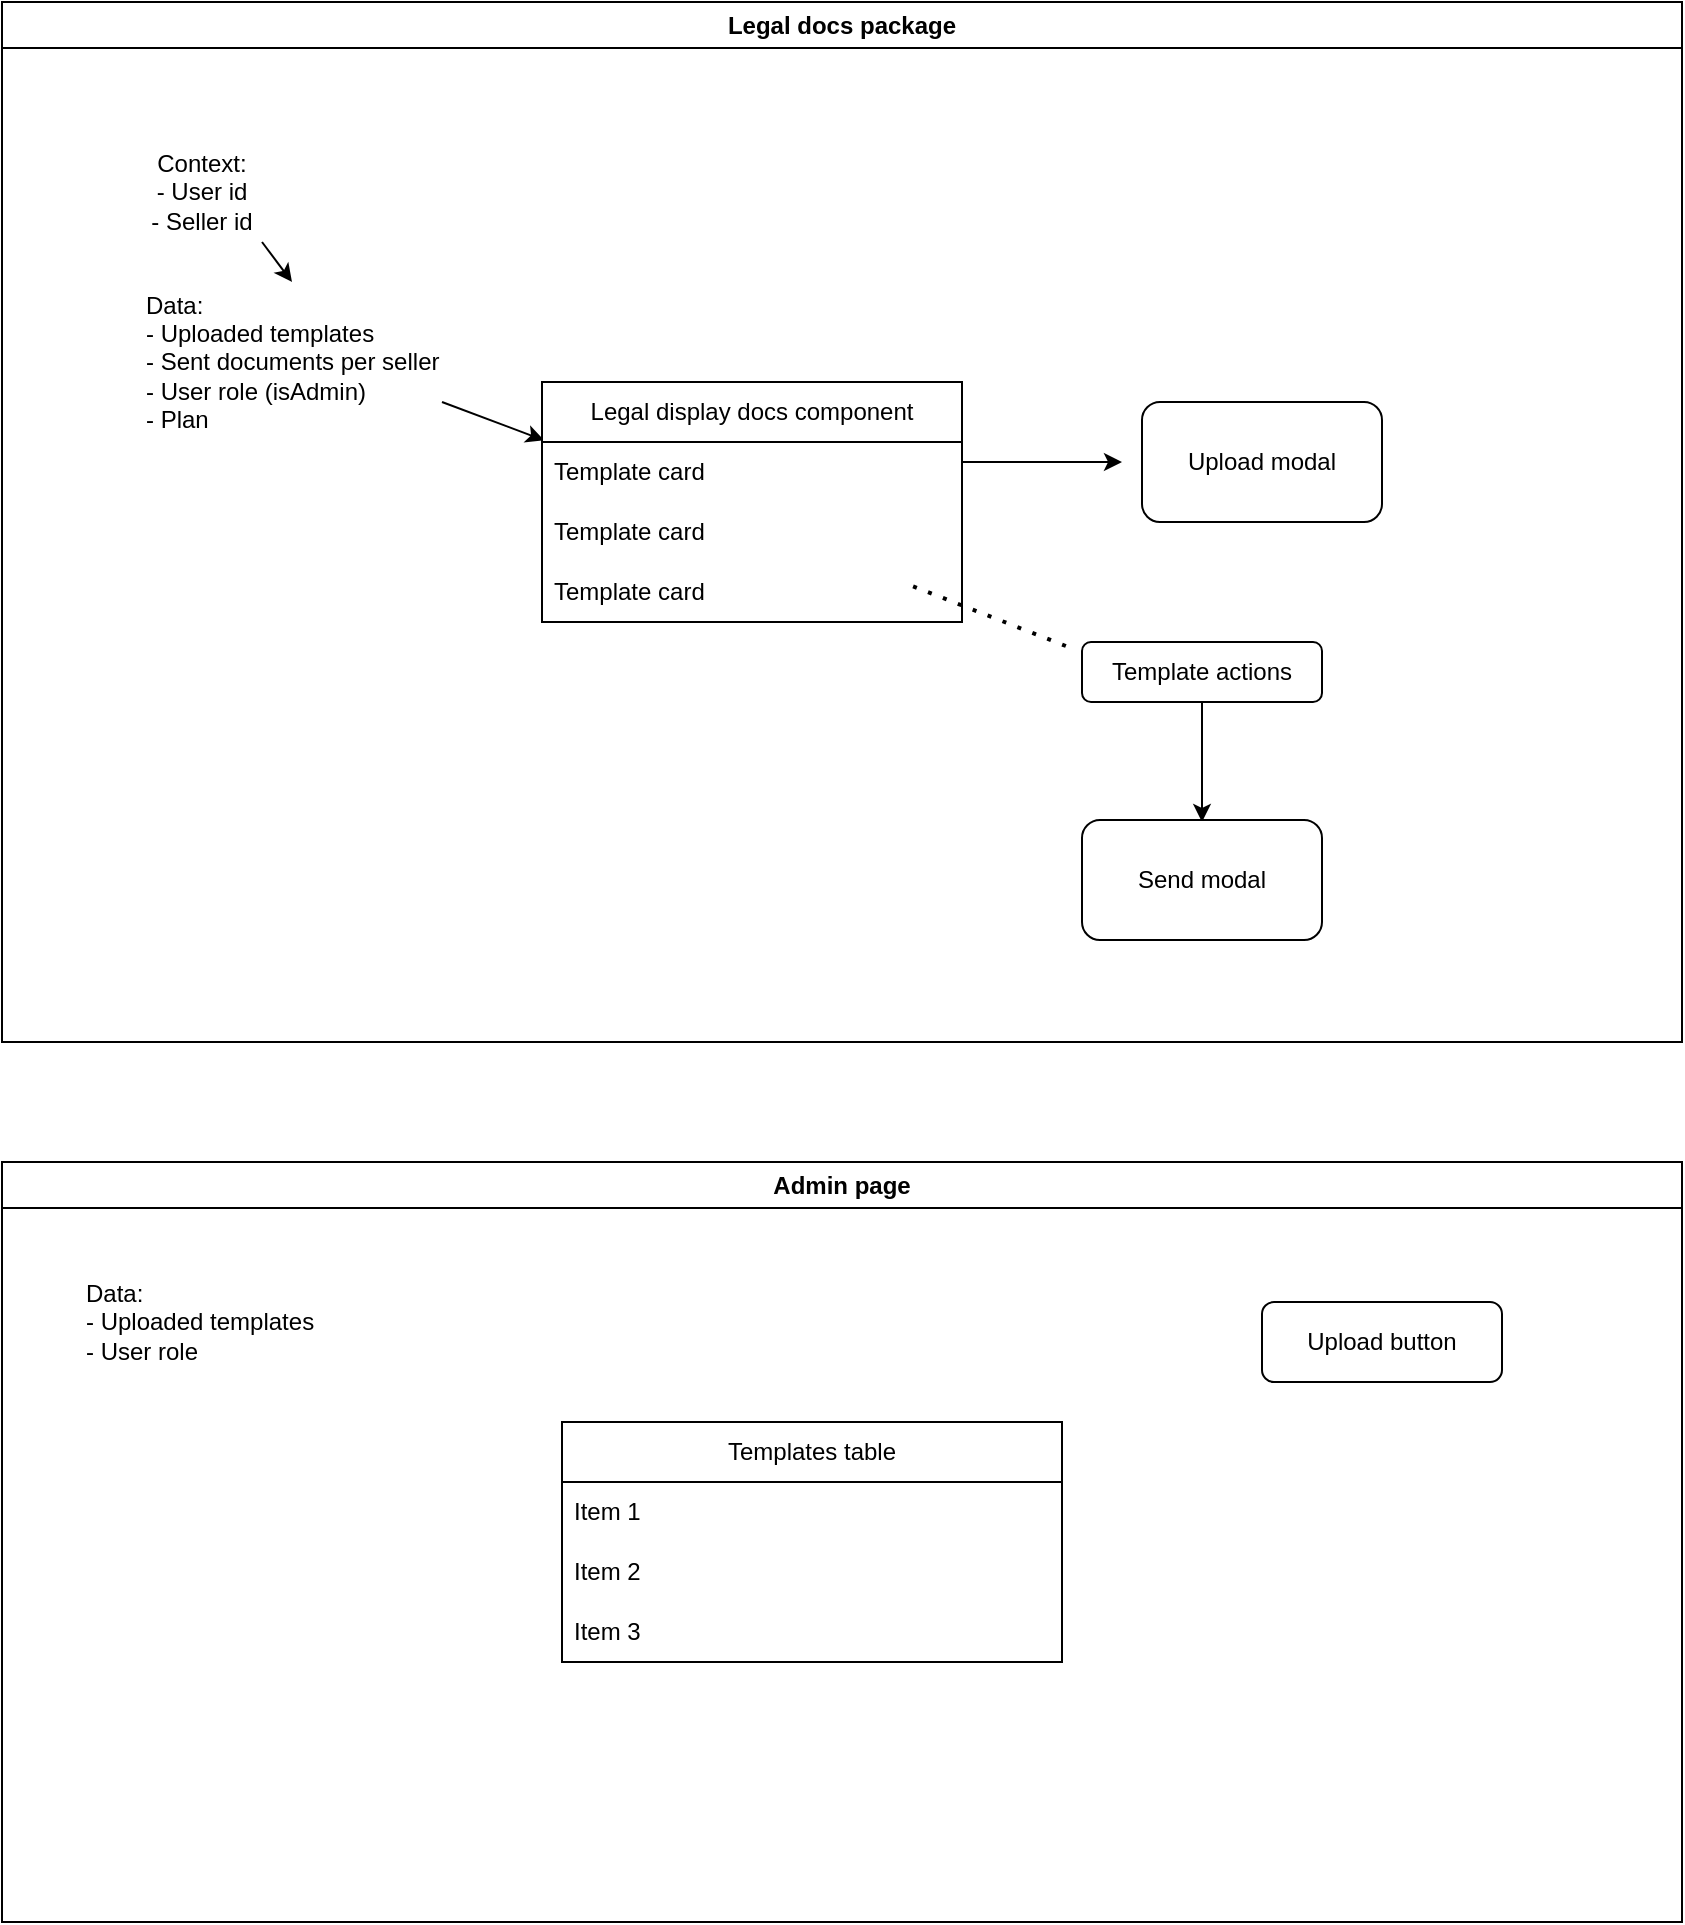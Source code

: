 <mxfile version="25.0.3">
  <diagram name="Page-1" id="PbnpgXml-UNsvIrCti7z">
    <mxGraphModel dx="1314" dy="717" grid="1" gridSize="10" guides="1" tooltips="1" connect="1" arrows="1" fold="1" page="1" pageScale="1" pageWidth="850" pageHeight="1100" math="0" shadow="0">
      <root>
        <mxCell id="0" />
        <mxCell id="1" parent="0" />
        <mxCell id="sNUR6b2SdchIss-YffTg-3" value="" style="endArrow=classic;html=1;rounded=0;entryX=0.005;entryY=0.383;entryDx=0;entryDy=0;entryPerimeter=0;exitX=1;exitY=0.75;exitDx=0;exitDy=0;" edge="1" parent="1" source="sNUR6b2SdchIss-YffTg-6">
          <mxGeometry width="50" height="50" relative="1" as="geometry">
            <mxPoint x="300" y="230" as="sourcePoint" />
            <mxPoint x="361.05" y="269.15" as="targetPoint" />
          </mxGeometry>
        </mxCell>
        <mxCell id="sNUR6b2SdchIss-YffTg-6" value="Data:&lt;div&gt;- Uploaded templates&lt;/div&gt;&lt;div&gt;- Sent documents per seller&lt;br&gt;&lt;div&gt;- User role (isAdmin)&lt;/div&gt;&lt;div&gt;- Plan&lt;/div&gt;&lt;/div&gt;" style="text;html=1;align=left;verticalAlign=middle;whiteSpace=wrap;rounded=0;" vertex="1" parent="1">
          <mxGeometry x="160" y="190" width="150" height="80" as="geometry" />
        </mxCell>
        <mxCell id="sNUR6b2SdchIss-YffTg-7" value="Context:&lt;div&gt;- User id&lt;/div&gt;&lt;div&gt;- Seller id&lt;/div&gt;" style="text;html=1;align=center;verticalAlign=middle;whiteSpace=wrap;rounded=0;" vertex="1" parent="1">
          <mxGeometry x="160" y="130" width="60" height="30" as="geometry" />
        </mxCell>
        <mxCell id="sNUR6b2SdchIss-YffTg-8" value="" style="endArrow=classic;html=1;rounded=0;entryX=0.5;entryY=0;entryDx=0;entryDy=0;" edge="1" parent="1" target="sNUR6b2SdchIss-YffTg-6">
          <mxGeometry width="50" height="50" relative="1" as="geometry">
            <mxPoint x="220" y="170" as="sourcePoint" />
            <mxPoint x="270" y="170" as="targetPoint" />
          </mxGeometry>
        </mxCell>
        <mxCell id="sNUR6b2SdchIss-YffTg-9" value="" style="endArrow=classic;html=1;rounded=0;" edge="1" parent="1">
          <mxGeometry width="50" height="50" relative="1" as="geometry">
            <mxPoint x="570" y="280" as="sourcePoint" />
            <mxPoint x="650" y="280" as="targetPoint" />
          </mxGeometry>
        </mxCell>
        <mxCell id="sNUR6b2SdchIss-YffTg-11" value="Upload modal" style="rounded=1;whiteSpace=wrap;html=1;" vertex="1" parent="1">
          <mxGeometry x="660" y="250" width="120" height="60" as="geometry" />
        </mxCell>
        <mxCell id="sNUR6b2SdchIss-YffTg-17" value="Template actions" style="rounded=1;whiteSpace=wrap;html=1;" vertex="1" parent="1">
          <mxGeometry x="630" y="370" width="120" height="30" as="geometry" />
        </mxCell>
        <mxCell id="sNUR6b2SdchIss-YffTg-19" value="" style="endArrow=none;dashed=1;html=1;dashPattern=1 3;strokeWidth=2;rounded=0;entryX=0.467;entryY=1.06;entryDx=0;entryDy=0;entryPerimeter=0;exitX=0;exitY=0.5;exitDx=0;exitDy=0;" edge="1" parent="1">
          <mxGeometry width="50" height="50" relative="1" as="geometry">
            <mxPoint x="621.93" y="372" as="sourcePoint" />
            <mxPoint x="540" y="340" as="targetPoint" />
          </mxGeometry>
        </mxCell>
        <mxCell id="sNUR6b2SdchIss-YffTg-22" value="" style="endArrow=classic;html=1;rounded=0;" edge="1" parent="1">
          <mxGeometry width="50" height="50" relative="1" as="geometry">
            <mxPoint x="690" y="400" as="sourcePoint" />
            <mxPoint x="690" y="460" as="targetPoint" />
          </mxGeometry>
        </mxCell>
        <mxCell id="sNUR6b2SdchIss-YffTg-24" value="Send modal" style="rounded=1;whiteSpace=wrap;html=1;" vertex="1" parent="1">
          <mxGeometry x="630" y="459" width="120" height="60" as="geometry" />
        </mxCell>
        <mxCell id="sNUR6b2SdchIss-YffTg-25" value="Admin page" style="swimlane;whiteSpace=wrap;html=1;" vertex="1" parent="1">
          <mxGeometry x="90" y="630" width="840" height="380" as="geometry" />
        </mxCell>
        <mxCell id="sNUR6b2SdchIss-YffTg-33" value="Data:&lt;div&gt;- Uploaded templates&lt;/div&gt;&lt;div&gt;- User role&lt;/div&gt;" style="text;html=1;align=left;verticalAlign=middle;whiteSpace=wrap;rounded=0;" vertex="1" parent="sNUR6b2SdchIss-YffTg-25">
          <mxGeometry x="40" y="50" width="170" height="60" as="geometry" />
        </mxCell>
        <mxCell id="sNUR6b2SdchIss-YffTg-34" value="Upload button" style="rounded=1;whiteSpace=wrap;html=1;" vertex="1" parent="sNUR6b2SdchIss-YffTg-25">
          <mxGeometry x="630" y="70" width="120" height="40" as="geometry" />
        </mxCell>
        <mxCell id="sNUR6b2SdchIss-YffTg-36" value="Templates table" style="swimlane;fontStyle=0;childLayout=stackLayout;horizontal=1;startSize=30;horizontalStack=0;resizeParent=1;resizeParentMax=0;resizeLast=0;collapsible=1;marginBottom=0;whiteSpace=wrap;html=1;" vertex="1" parent="sNUR6b2SdchIss-YffTg-25">
          <mxGeometry x="280" y="130" width="250" height="120" as="geometry" />
        </mxCell>
        <mxCell id="sNUR6b2SdchIss-YffTg-37" value="Item 1" style="text;strokeColor=none;fillColor=none;align=left;verticalAlign=middle;spacingLeft=4;spacingRight=4;overflow=hidden;points=[[0,0.5],[1,0.5]];portConstraint=eastwest;rotatable=0;whiteSpace=wrap;html=1;" vertex="1" parent="sNUR6b2SdchIss-YffTg-36">
          <mxGeometry y="30" width="250" height="30" as="geometry" />
        </mxCell>
        <mxCell id="sNUR6b2SdchIss-YffTg-38" value="Item 2" style="text;strokeColor=none;fillColor=none;align=left;verticalAlign=middle;spacingLeft=4;spacingRight=4;overflow=hidden;points=[[0,0.5],[1,0.5]];portConstraint=eastwest;rotatable=0;whiteSpace=wrap;html=1;" vertex="1" parent="sNUR6b2SdchIss-YffTg-36">
          <mxGeometry y="60" width="250" height="30" as="geometry" />
        </mxCell>
        <mxCell id="sNUR6b2SdchIss-YffTg-39" value="Item 3" style="text;strokeColor=none;fillColor=none;align=left;verticalAlign=middle;spacingLeft=4;spacingRight=4;overflow=hidden;points=[[0,0.5],[1,0.5]];portConstraint=eastwest;rotatable=0;whiteSpace=wrap;html=1;" vertex="1" parent="sNUR6b2SdchIss-YffTg-36">
          <mxGeometry y="90" width="250" height="30" as="geometry" />
        </mxCell>
        <mxCell id="sNUR6b2SdchIss-YffTg-26" value="Legal display docs component" style="swimlane;fontStyle=0;childLayout=stackLayout;horizontal=1;startSize=30;horizontalStack=0;resizeParent=1;resizeParentMax=0;resizeLast=0;collapsible=1;marginBottom=0;whiteSpace=wrap;html=1;" vertex="1" parent="1">
          <mxGeometry x="360" y="240" width="210" height="120" as="geometry" />
        </mxCell>
        <mxCell id="sNUR6b2SdchIss-YffTg-27" value="&lt;span style=&quot;text-align: center;&quot;&gt;Template card&lt;/span&gt;" style="text;strokeColor=none;fillColor=none;align=left;verticalAlign=middle;spacingLeft=4;spacingRight=4;overflow=hidden;points=[[0,0.5],[1,0.5]];portConstraint=eastwest;rotatable=0;whiteSpace=wrap;html=1;" vertex="1" parent="sNUR6b2SdchIss-YffTg-26">
          <mxGeometry y="30" width="210" height="30" as="geometry" />
        </mxCell>
        <mxCell id="sNUR6b2SdchIss-YffTg-28" value="&lt;span style=&quot;text-align: center;&quot;&gt;Template card&lt;/span&gt;" style="text;strokeColor=none;fillColor=none;align=left;verticalAlign=middle;spacingLeft=4;spacingRight=4;overflow=hidden;points=[[0,0.5],[1,0.5]];portConstraint=eastwest;rotatable=0;whiteSpace=wrap;html=1;" vertex="1" parent="sNUR6b2SdchIss-YffTg-26">
          <mxGeometry y="60" width="210" height="30" as="geometry" />
        </mxCell>
        <mxCell id="sNUR6b2SdchIss-YffTg-29" value="&lt;span style=&quot;text-align: center;&quot;&gt;Template card&lt;/span&gt;" style="text;strokeColor=none;fillColor=none;align=left;verticalAlign=middle;spacingLeft=4;spacingRight=4;overflow=hidden;points=[[0,0.5],[1,0.5]];portConstraint=eastwest;rotatable=0;whiteSpace=wrap;html=1;" vertex="1" parent="sNUR6b2SdchIss-YffTg-26">
          <mxGeometry y="90" width="210" height="30" as="geometry" />
        </mxCell>
        <mxCell id="sNUR6b2SdchIss-YffTg-31" value="Legal docs package" style="swimlane;whiteSpace=wrap;html=1;" vertex="1" parent="1">
          <mxGeometry x="90" y="50" width="840" height="520" as="geometry" />
        </mxCell>
      </root>
    </mxGraphModel>
  </diagram>
</mxfile>
